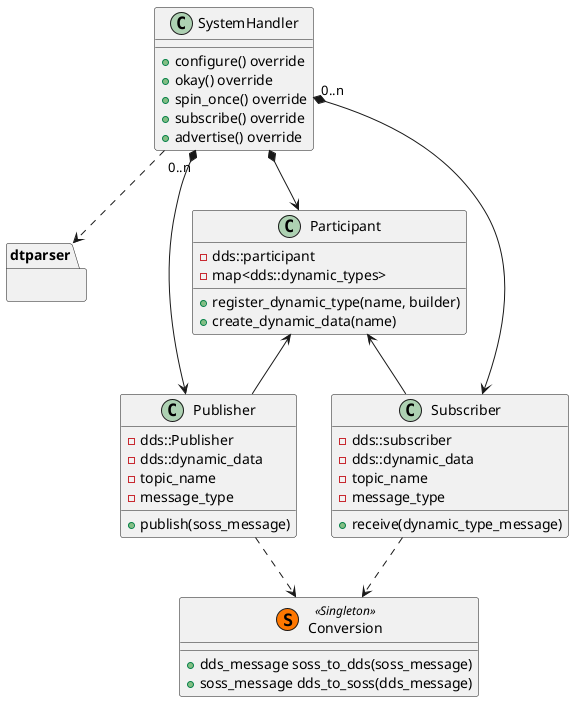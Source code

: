 @startuml

SystemHandler "0..n" *--> Publisher
SystemHandler "0..n" *--> Subscriber
SystemHandler *--> Participant
SystemHandler ..> dtparser

Participant <-- Publisher
Participant <-- Subscriber

Publisher ..> Conversion
Subscriber ..> Conversion

class SystemHandler {
    + configure() override
    + okay() override
    + spin_once() override
    + subscribe() override
    + advertise() override
}

class Participant {
    - dds::participant
    - map<dds::dynamic_types>
    + register_dynamic_type(name, builder)
    + create_dynamic_data(name)
}

class Publisher {
    - dds::Publisher
    - dds::dynamic_data
    - topic_name
    - message_type
    + publish(soss_message)
}

class Subscriber {
    - dds::subscriber
    - dds::dynamic_data
    - topic_name
    - message_type
    + receive(dynamic_type_message)
}

class Conversion << (S,#FF7700) Singleton >> {
    + dds_message soss_to_dds(soss_message)
    + soss_message dds_to_soss(dds_message)
}

package dtparser {
}

@enduml

